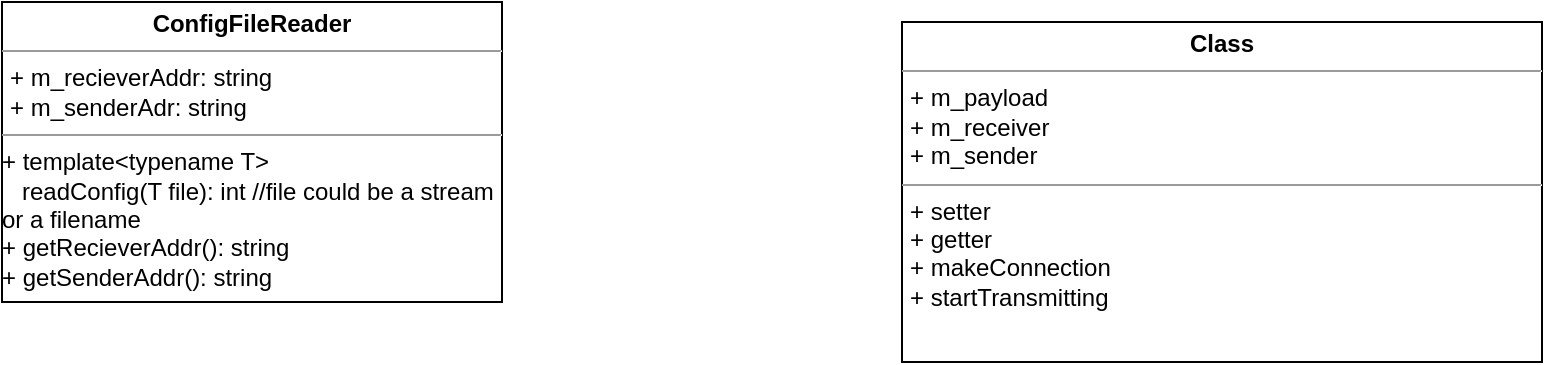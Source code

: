 <mxfile version="17.4.2" type="device"><diagram id="C5RBs43oDa-KdzZeNtuy" name="Page-1"><mxGraphModel dx="1038" dy="641" grid="1" gridSize="10" guides="1" tooltips="1" connect="1" arrows="1" fold="1" page="1" pageScale="1" pageWidth="827" pageHeight="1169" math="0" shadow="0"><root><mxCell id="WIyWlLk6GJQsqaUBKTNV-0"/><mxCell id="WIyWlLk6GJQsqaUBKTNV-1" parent="WIyWlLk6GJQsqaUBKTNV-0"/><mxCell id="bGYLx6sc1uLZpmsq-Pii-4" value="&lt;p style=&quot;margin: 0px ; margin-top: 4px ; text-align: center&quot;&gt;&lt;b&gt;ConfigFileReader&lt;/b&gt;&lt;/p&gt;&lt;hr size=&quot;1&quot;&gt;&lt;p style=&quot;margin: 0px ; margin-left: 4px&quot;&gt;+ m_recieverAddr: string&lt;br style=&quot;padding: 0px ; margin: 0px&quot;&gt;+ m_senderAdr: string&lt;br&gt;&lt;/p&gt;&lt;hr size=&quot;1&quot;&gt;&lt;p style=&quot;margin: 0px ; margin-left: 4px&quot;&gt;&lt;/p&gt;+ template&amp;lt;typename T&amp;gt;&lt;br&gt;&amp;nbsp; &amp;nbsp;readConfig(T file): int //file could be a stream&lt;br&gt;&lt;span&gt;&#9;&lt;/span&gt;&lt;span&gt;&#9;&lt;/span&gt;&lt;span&gt;&#9;&lt;/span&gt;&lt;span&gt;&#9;&lt;/span&gt;&lt;span&gt;&#9;&lt;/span&gt;or a filename&lt;br&gt;+ getRecieverAddr(): string&lt;br&gt;+ getSenderAddr(): string" style="verticalAlign=top;align=left;overflow=fill;fontSize=12;fontFamily=Helvetica;html=1;" parent="WIyWlLk6GJQsqaUBKTNV-1" vertex="1"><mxGeometry x="40" y="80" width="250" height="150" as="geometry"/></mxCell><mxCell id="bGYLx6sc1uLZpmsq-Pii-5" value="&lt;p style=&quot;margin: 0px ; margin-top: 4px ; text-align: center&quot;&gt;&lt;b&gt;Class&lt;/b&gt;&lt;/p&gt;&lt;hr size=&quot;1&quot;&gt;&lt;p style=&quot;margin: 0px ; margin-left: 4px&quot;&gt;+ m_payload&lt;/p&gt;&lt;p style=&quot;margin: 0px ; margin-left: 4px&quot;&gt;+ m_receiver&lt;/p&gt;&lt;p style=&quot;margin: 0px ; margin-left: 4px&quot;&gt;+ m_sender&lt;/p&gt;&lt;hr size=&quot;1&quot;&gt;&lt;p style=&quot;margin: 0px ; margin-left: 4px&quot;&gt;+ setter&lt;/p&gt;&lt;p style=&quot;margin: 0px ; margin-left: 4px&quot;&gt;+ getter&lt;/p&gt;&lt;p style=&quot;margin: 0px ; margin-left: 4px&quot;&gt;+ makeConnection&lt;/p&gt;&lt;p style=&quot;margin: 0px ; margin-left: 4px&quot;&gt;+ startTransmitting&lt;/p&gt;" style="verticalAlign=top;align=left;overflow=fill;fontSize=12;fontFamily=Helvetica;html=1;" parent="WIyWlLk6GJQsqaUBKTNV-1" vertex="1"><mxGeometry x="490" y="90" width="320" height="170" as="geometry"/></mxCell></root></mxGraphModel></diagram></mxfile>